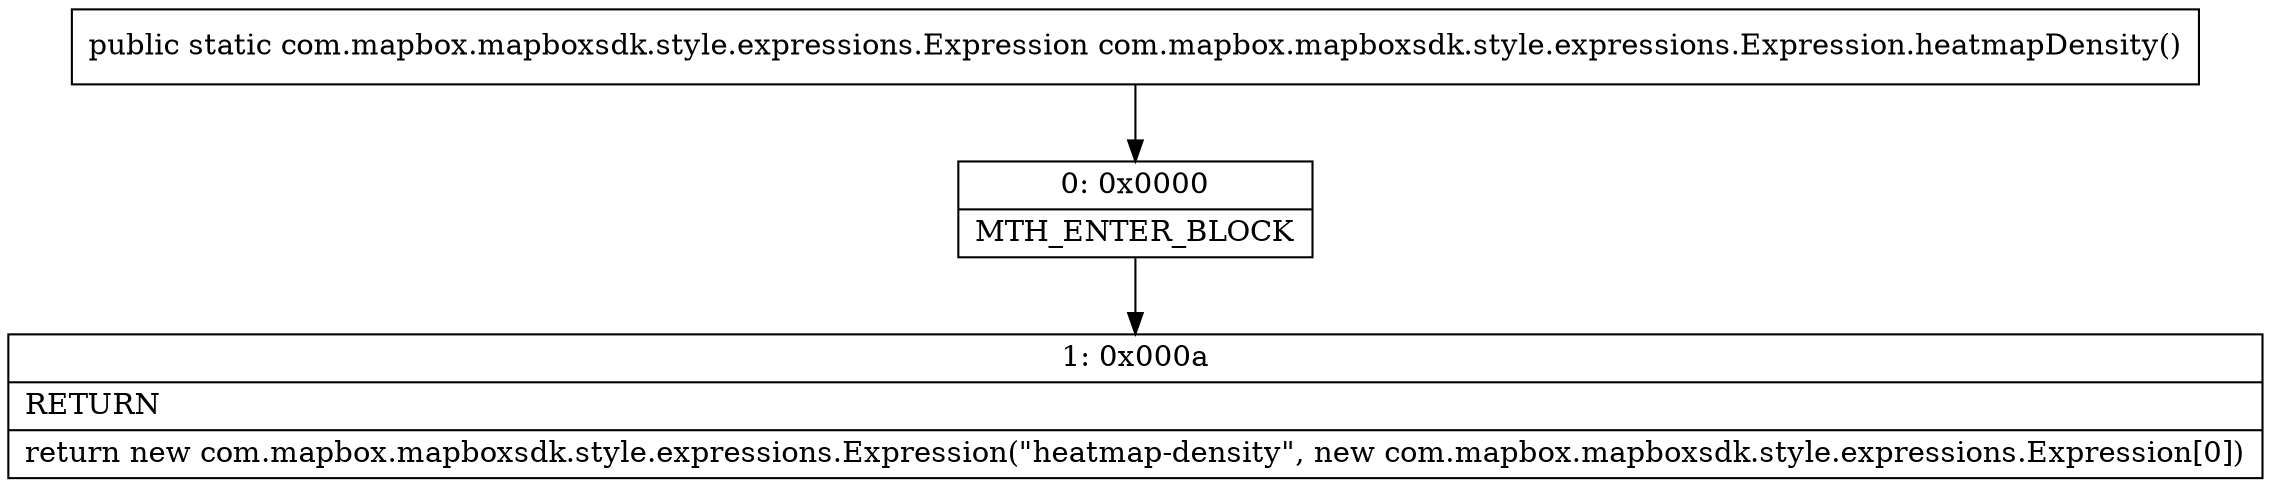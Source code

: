 digraph "CFG forcom.mapbox.mapboxsdk.style.expressions.Expression.heatmapDensity()Lcom\/mapbox\/mapboxsdk\/style\/expressions\/Expression;" {
Node_0 [shape=record,label="{0\:\ 0x0000|MTH_ENTER_BLOCK\l}"];
Node_1 [shape=record,label="{1\:\ 0x000a|RETURN\l|return new com.mapbox.mapboxsdk.style.expressions.Expression(\"heatmap\-density\", new com.mapbox.mapboxsdk.style.expressions.Expression[0])\l}"];
MethodNode[shape=record,label="{public static com.mapbox.mapboxsdk.style.expressions.Expression com.mapbox.mapboxsdk.style.expressions.Expression.heatmapDensity() }"];
MethodNode -> Node_0;
Node_0 -> Node_1;
}

